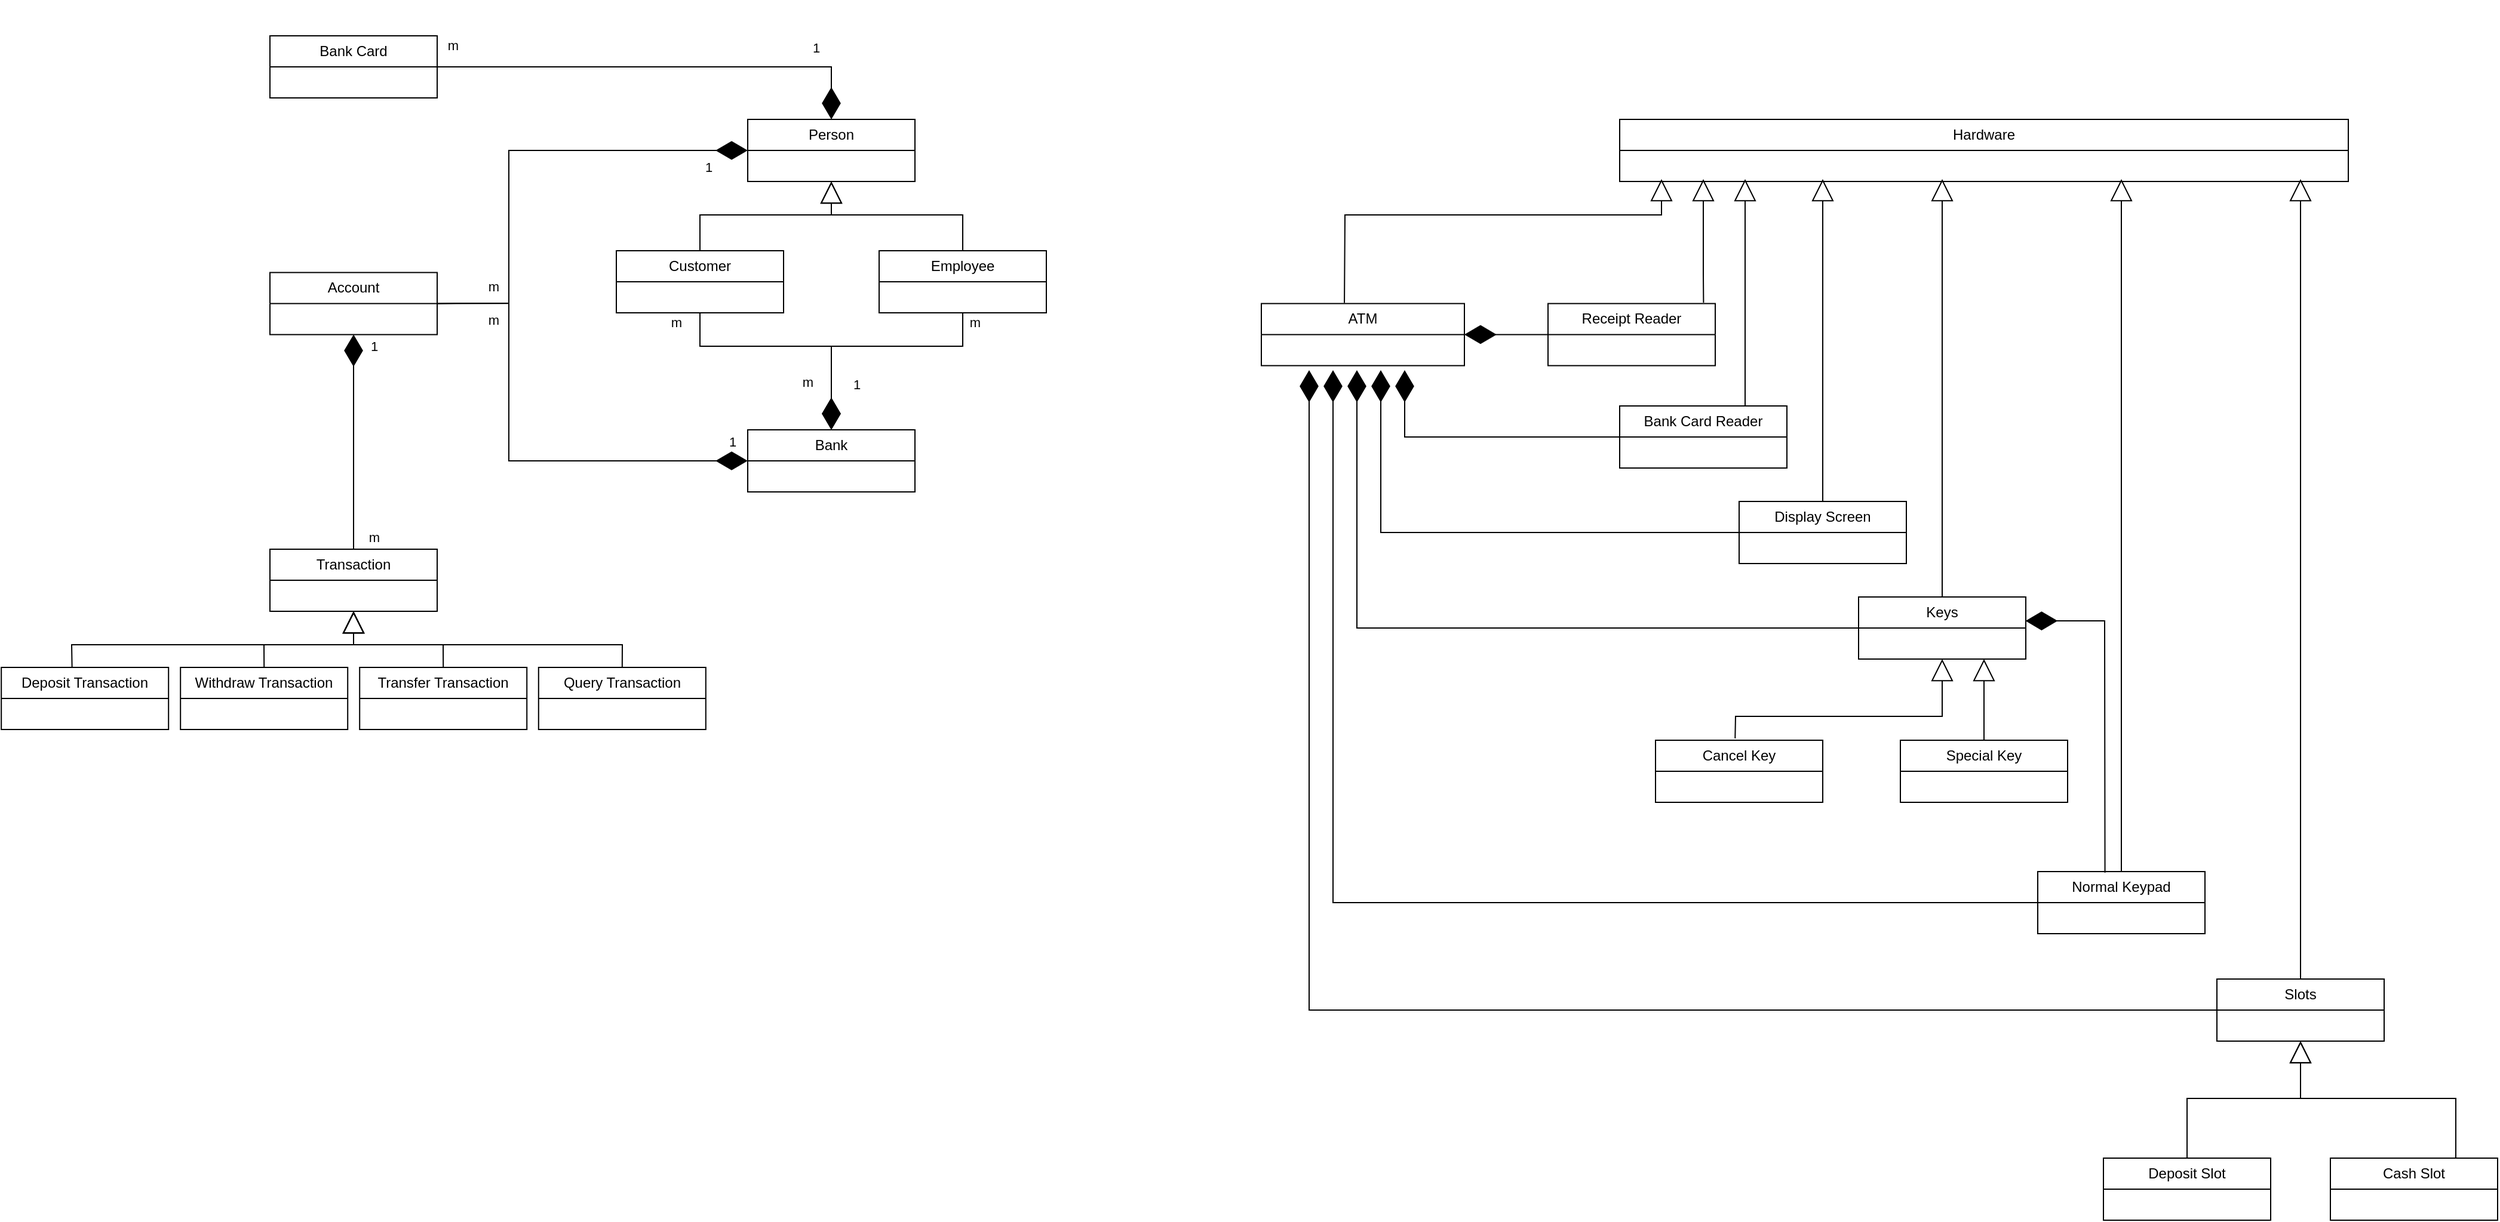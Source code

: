 <mxfile version="22.0.8" type="github">
  <diagram id="C5RBs43oDa-KdzZeNtuy" name="Page-1">
    <mxGraphModel dx="2022" dy="625" grid="1" gridSize="10" guides="1" tooltips="1" connect="1" arrows="1" fold="1" page="1" pageScale="1" pageWidth="827" pageHeight="1169" math="0" shadow="0">
      <root>
        <mxCell id="WIyWlLk6GJQsqaUBKTNV-0" />
        <mxCell id="WIyWlLk6GJQsqaUBKTNV-1" parent="WIyWlLk6GJQsqaUBKTNV-0" />
        <mxCell id="lxfbXOvgFi9pX_aIyeBM-0" value="Person" style="swimlane;fontStyle=0;childLayout=stackLayout;horizontal=1;startSize=26;fillColor=none;horizontalStack=0;resizeParent=1;resizeParentMax=0;resizeLast=0;collapsible=1;marginBottom=0;whiteSpace=wrap;html=1;" vertex="1" parent="WIyWlLk6GJQsqaUBKTNV-1">
          <mxGeometry x="-180" y="100" width="140" height="52" as="geometry" />
        </mxCell>
        <mxCell id="lxfbXOvgFi9pX_aIyeBM-4" value="Customer" style="swimlane;fontStyle=0;childLayout=stackLayout;horizontal=1;startSize=26;fillColor=none;horizontalStack=0;resizeParent=1;resizeParentMax=0;resizeLast=0;collapsible=1;marginBottom=0;whiteSpace=wrap;html=1;" vertex="1" parent="WIyWlLk6GJQsqaUBKTNV-1">
          <mxGeometry x="-290" y="210" width="140" height="52" as="geometry" />
        </mxCell>
        <mxCell id="lxfbXOvgFi9pX_aIyeBM-5" value="Employee" style="swimlane;fontStyle=0;childLayout=stackLayout;horizontal=1;startSize=26;fillColor=none;horizontalStack=0;resizeParent=1;resizeParentMax=0;resizeLast=0;collapsible=1;marginBottom=0;whiteSpace=wrap;html=1;" vertex="1" parent="WIyWlLk6GJQsqaUBKTNV-1">
          <mxGeometry x="-70" y="210" width="140" height="52" as="geometry" />
        </mxCell>
        <mxCell id="lxfbXOvgFi9pX_aIyeBM-7" value="" style="endArrow=block;endSize=16;endFill=0;html=1;rounded=0;exitX=0.5;exitY=0;exitDx=0;exitDy=0;entryX=0.5;entryY=1;entryDx=0;entryDy=0;" edge="1" parent="WIyWlLk6GJQsqaUBKTNV-1" source="lxfbXOvgFi9pX_aIyeBM-4" target="lxfbXOvgFi9pX_aIyeBM-0">
          <mxGeometry width="160" relative="1" as="geometry">
            <mxPoint x="-60" y="420" as="sourcePoint" />
            <mxPoint x="-110" y="170" as="targetPoint" />
            <Array as="points">
              <mxPoint x="-220" y="180" />
              <mxPoint x="-110" y="180" />
            </Array>
          </mxGeometry>
        </mxCell>
        <mxCell id="lxfbXOvgFi9pX_aIyeBM-8" value="" style="endArrow=block;endSize=16;endFill=0;html=1;rounded=0;exitX=0.5;exitY=0;exitDx=0;exitDy=0;entryX=0.5;entryY=1;entryDx=0;entryDy=0;" edge="1" parent="WIyWlLk6GJQsqaUBKTNV-1" source="lxfbXOvgFi9pX_aIyeBM-5" target="lxfbXOvgFi9pX_aIyeBM-0">
          <mxGeometry width="160" relative="1" as="geometry">
            <mxPoint x="-60" y="420" as="sourcePoint" />
            <mxPoint x="-80" y="210" as="targetPoint" />
            <Array as="points">
              <mxPoint y="180" />
              <mxPoint x="-110" y="180" />
            </Array>
          </mxGeometry>
        </mxCell>
        <mxCell id="lxfbXOvgFi9pX_aIyeBM-9" value="Bank" style="swimlane;fontStyle=0;childLayout=stackLayout;horizontal=1;startSize=26;fillColor=none;horizontalStack=0;resizeParent=1;resizeParentMax=0;resizeLast=0;collapsible=1;marginBottom=0;whiteSpace=wrap;html=1;" vertex="1" parent="WIyWlLk6GJQsqaUBKTNV-1">
          <mxGeometry x="-180" y="360" width="140" height="52" as="geometry" />
        </mxCell>
        <mxCell id="lxfbXOvgFi9pX_aIyeBM-10" value="" style="endArrow=diamondThin;endFill=1;endSize=24;html=1;rounded=0;entryX=0.5;entryY=0;entryDx=0;entryDy=0;exitX=0.5;exitY=1;exitDx=0;exitDy=0;" edge="1" parent="WIyWlLk6GJQsqaUBKTNV-1" source="lxfbXOvgFi9pX_aIyeBM-4" target="lxfbXOvgFi9pX_aIyeBM-9">
          <mxGeometry width="160" relative="1" as="geometry">
            <mxPoint x="240" y="360" as="sourcePoint" />
            <mxPoint x="330" y="390" as="targetPoint" />
            <Array as="points">
              <mxPoint x="-220" y="290" />
              <mxPoint x="-110" y="290" />
            </Array>
          </mxGeometry>
        </mxCell>
        <mxCell id="lxfbXOvgFi9pX_aIyeBM-12" value="m" style="edgeLabel;html=1;align=center;verticalAlign=middle;resizable=0;points=[];" vertex="1" connectable="0" parent="lxfbXOvgFi9pX_aIyeBM-10">
          <mxGeometry x="-0.471" relative="1" as="geometry">
            <mxPoint x="63" y="30" as="offset" />
          </mxGeometry>
        </mxCell>
        <mxCell id="lxfbXOvgFi9pX_aIyeBM-13" value="m" style="edgeLabel;html=1;align=center;verticalAlign=middle;resizable=0;points=[];" vertex="1" connectable="0" parent="lxfbXOvgFi9pX_aIyeBM-10">
          <mxGeometry x="-0.894" y="-2" relative="1" as="geometry">
            <mxPoint x="-18" y="-3" as="offset" />
          </mxGeometry>
        </mxCell>
        <mxCell id="lxfbXOvgFi9pX_aIyeBM-11" value="" style="endArrow=diamondThin;endFill=1;endSize=24;html=1;rounded=0;entryX=0.5;entryY=0;entryDx=0;entryDy=0;exitX=0.5;exitY=1;exitDx=0;exitDy=0;" edge="1" parent="WIyWlLk6GJQsqaUBKTNV-1" source="lxfbXOvgFi9pX_aIyeBM-5" target="lxfbXOvgFi9pX_aIyeBM-9">
          <mxGeometry width="160" relative="1" as="geometry">
            <mxPoint x="170" y="390" as="sourcePoint" />
            <mxPoint x="330" y="390" as="targetPoint" />
            <Array as="points">
              <mxPoint y="290" />
              <mxPoint x="-110" y="290" />
            </Array>
          </mxGeometry>
        </mxCell>
        <mxCell id="lxfbXOvgFi9pX_aIyeBM-14" value="m" style="edgeLabel;html=1;align=center;verticalAlign=middle;resizable=0;points=[];" vertex="1" connectable="0" parent="WIyWlLk6GJQsqaUBKTNV-1">
          <mxGeometry x="-230" y="280.2" as="geometry">
            <mxPoint x="240" y="-10" as="offset" />
          </mxGeometry>
        </mxCell>
        <mxCell id="lxfbXOvgFi9pX_aIyeBM-15" value="1" style="edgeLabel;html=1;align=center;verticalAlign=middle;resizable=0;points=[];" vertex="1" connectable="0" parent="WIyWlLk6GJQsqaUBKTNV-1">
          <mxGeometry x="-120.2" y="330" as="geometry">
            <mxPoint x="31" y="-8" as="offset" />
          </mxGeometry>
        </mxCell>
        <mxCell id="lxfbXOvgFi9pX_aIyeBM-16" value="Hardware" style="swimlane;fontStyle=0;childLayout=stackLayout;horizontal=1;startSize=26;fillColor=none;horizontalStack=0;resizeParent=1;resizeParentMax=0;resizeLast=0;collapsible=1;marginBottom=0;whiteSpace=wrap;html=1;swimlaneFillColor=none;" vertex="1" parent="WIyWlLk6GJQsqaUBKTNV-1">
          <mxGeometry x="550" y="100" width="610" height="52" as="geometry" />
        </mxCell>
        <mxCell id="lxfbXOvgFi9pX_aIyeBM-18" value="Slots" style="swimlane;fontStyle=0;childLayout=stackLayout;horizontal=1;startSize=26;fillColor=none;horizontalStack=0;resizeParent=1;resizeParentMax=0;resizeLast=0;collapsible=1;marginBottom=0;whiteSpace=wrap;html=1;" vertex="1" parent="WIyWlLk6GJQsqaUBKTNV-1">
          <mxGeometry x="1050" y="820" width="140" height="52" as="geometry" />
        </mxCell>
        <mxCell id="lxfbXOvgFi9pX_aIyeBM-19" value="Display Screen" style="swimlane;fontStyle=0;childLayout=stackLayout;horizontal=1;startSize=26;fillColor=none;horizontalStack=0;resizeParent=1;resizeParentMax=0;resizeLast=0;collapsible=1;marginBottom=0;whiteSpace=wrap;html=1;" vertex="1" parent="WIyWlLk6GJQsqaUBKTNV-1">
          <mxGeometry x="650" y="420" width="140" height="52" as="geometry" />
        </mxCell>
        <mxCell id="lxfbXOvgFi9pX_aIyeBM-21" value="Bank Card Reader" style="swimlane;fontStyle=0;childLayout=stackLayout;horizontal=1;startSize=26;fillColor=none;horizontalStack=0;resizeParent=1;resizeParentMax=0;resizeLast=0;collapsible=1;marginBottom=0;whiteSpace=wrap;html=1;" vertex="1" parent="WIyWlLk6GJQsqaUBKTNV-1">
          <mxGeometry x="550" y="340" width="140" height="52" as="geometry" />
        </mxCell>
        <mxCell id="lxfbXOvgFi9pX_aIyeBM-22" value="Keys" style="swimlane;fontStyle=0;childLayout=stackLayout;horizontal=1;startSize=26;fillColor=none;horizontalStack=0;resizeParent=1;resizeParentMax=0;resizeLast=0;collapsible=1;marginBottom=0;whiteSpace=wrap;html=1;" vertex="1" parent="WIyWlLk6GJQsqaUBKTNV-1">
          <mxGeometry x="750" y="500" width="140" height="52" as="geometry" />
        </mxCell>
        <mxCell id="lxfbXOvgFi9pX_aIyeBM-23" value="" style="endArrow=block;endSize=16;endFill=0;html=1;rounded=0;exitX=0.409;exitY=-0.009;exitDx=0;exitDy=0;exitPerimeter=0;" edge="1" parent="WIyWlLk6GJQsqaUBKTNV-1" source="lxfbXOvgFi9pX_aIyeBM-17">
          <mxGeometry width="160" relative="1" as="geometry">
            <mxPoint x="490" y="280" as="sourcePoint" />
            <mxPoint x="585" y="150" as="targetPoint" />
            <Array as="points">
              <mxPoint x="320" y="180" />
              <mxPoint x="490" y="180" />
              <mxPoint x="585" y="180" />
            </Array>
          </mxGeometry>
        </mxCell>
        <mxCell id="lxfbXOvgFi9pX_aIyeBM-17" value="ATM" style="swimlane;fontStyle=0;childLayout=stackLayout;horizontal=1;startSize=26;fillColor=none;horizontalStack=0;resizeParent=1;resizeParentMax=0;resizeLast=0;collapsible=1;marginBottom=0;whiteSpace=wrap;html=1;" vertex="1" parent="WIyWlLk6GJQsqaUBKTNV-1">
          <mxGeometry x="250" y="254.2" width="170" height="52" as="geometry" />
        </mxCell>
        <mxCell id="lxfbXOvgFi9pX_aIyeBM-24" value="Receipt Reader" style="swimlane;fontStyle=0;childLayout=stackLayout;horizontal=1;startSize=26;fillColor=none;horizontalStack=0;resizeParent=1;resizeParentMax=0;resizeLast=0;collapsible=1;marginBottom=0;whiteSpace=wrap;html=1;" vertex="1" parent="WIyWlLk6GJQsqaUBKTNV-1">
          <mxGeometry x="490" y="254.2" width="140" height="52" as="geometry" />
        </mxCell>
        <mxCell id="lxfbXOvgFi9pX_aIyeBM-25" value="" style="endArrow=block;endSize=16;endFill=0;html=1;rounded=0;exitX=0.93;exitY=-0.014;exitDx=0;exitDy=0;exitPerimeter=0;" edge="1" parent="WIyWlLk6GJQsqaUBKTNV-1" source="lxfbXOvgFi9pX_aIyeBM-24">
          <mxGeometry width="160" relative="1" as="geometry">
            <mxPoint x="620" y="250" as="sourcePoint" />
            <mxPoint x="620" y="150" as="targetPoint" />
            <Array as="points">
              <mxPoint x="620" y="230" />
              <mxPoint x="620" y="180" />
            </Array>
          </mxGeometry>
        </mxCell>
        <mxCell id="lxfbXOvgFi9pX_aIyeBM-26" value="" style="endArrow=block;endSize=16;endFill=0;html=1;rounded=0;exitX=0.75;exitY=0;exitDx=0;exitDy=0;" edge="1" parent="WIyWlLk6GJQsqaUBKTNV-1" source="lxfbXOvgFi9pX_aIyeBM-21">
          <mxGeometry width="160" relative="1" as="geometry">
            <mxPoint x="490" y="190" as="sourcePoint" />
            <mxPoint x="655" y="150" as="targetPoint" />
          </mxGeometry>
        </mxCell>
        <mxCell id="lxfbXOvgFi9pX_aIyeBM-28" value="" style="endArrow=block;endSize=16;endFill=0;html=1;rounded=0;exitX=0.5;exitY=0;exitDx=0;exitDy=0;" edge="1" parent="WIyWlLk6GJQsqaUBKTNV-1" source="lxfbXOvgFi9pX_aIyeBM-19">
          <mxGeometry width="160" relative="1" as="geometry">
            <mxPoint x="610" y="320" as="sourcePoint" />
            <mxPoint x="720" y="150" as="targetPoint" />
          </mxGeometry>
        </mxCell>
        <mxCell id="lxfbXOvgFi9pX_aIyeBM-29" value="" style="endArrow=block;endSize=16;endFill=0;html=1;rounded=0;exitX=0.5;exitY=0;exitDx=0;exitDy=0;" edge="1" parent="WIyWlLk6GJQsqaUBKTNV-1" source="lxfbXOvgFi9pX_aIyeBM-22">
          <mxGeometry width="160" relative="1" as="geometry">
            <mxPoint x="610" y="320" as="sourcePoint" />
            <mxPoint x="820" y="150" as="targetPoint" />
          </mxGeometry>
        </mxCell>
        <mxCell id="lxfbXOvgFi9pX_aIyeBM-30" value="" style="endArrow=block;endSize=16;endFill=0;html=1;rounded=0;exitX=0.5;exitY=0;exitDx=0;exitDy=0;" edge="1" parent="WIyWlLk6GJQsqaUBKTNV-1" source="lxfbXOvgFi9pX_aIyeBM-18">
          <mxGeometry width="160" relative="1" as="geometry">
            <mxPoint x="720" y="360" as="sourcePoint" />
            <mxPoint x="1120" y="150" as="targetPoint" />
          </mxGeometry>
        </mxCell>
        <mxCell id="lxfbXOvgFi9pX_aIyeBM-31" value="Deposit Slot" style="swimlane;fontStyle=0;childLayout=stackLayout;horizontal=1;startSize=26;fillColor=none;horizontalStack=0;resizeParent=1;resizeParentMax=0;resizeLast=0;collapsible=1;marginBottom=0;whiteSpace=wrap;html=1;" vertex="1" parent="WIyWlLk6GJQsqaUBKTNV-1">
          <mxGeometry x="955" y="970" width="140" height="52" as="geometry" />
        </mxCell>
        <mxCell id="lxfbXOvgFi9pX_aIyeBM-32" value="Cash Slot" style="swimlane;fontStyle=0;childLayout=stackLayout;horizontal=1;startSize=26;fillColor=none;horizontalStack=0;resizeParent=1;resizeParentMax=0;resizeLast=0;collapsible=1;marginBottom=0;whiteSpace=wrap;html=1;" vertex="1" parent="WIyWlLk6GJQsqaUBKTNV-1">
          <mxGeometry x="1145" y="970" width="140" height="52" as="geometry" />
        </mxCell>
        <mxCell id="lxfbXOvgFi9pX_aIyeBM-33" value="Cancel Key" style="swimlane;fontStyle=0;childLayout=stackLayout;horizontal=1;startSize=26;fillColor=none;horizontalStack=0;resizeParent=1;resizeParentMax=0;resizeLast=0;collapsible=1;marginBottom=0;whiteSpace=wrap;html=1;" vertex="1" parent="WIyWlLk6GJQsqaUBKTNV-1">
          <mxGeometry x="580" y="620" width="140" height="52" as="geometry" />
        </mxCell>
        <mxCell id="lxfbXOvgFi9pX_aIyeBM-34" value="Special Key" style="swimlane;fontStyle=0;childLayout=stackLayout;horizontal=1;startSize=26;fillColor=none;horizontalStack=0;resizeParent=1;resizeParentMax=0;resizeLast=0;collapsible=1;marginBottom=0;whiteSpace=wrap;html=1;" vertex="1" parent="WIyWlLk6GJQsqaUBKTNV-1">
          <mxGeometry x="785" y="620" width="140" height="52" as="geometry" />
        </mxCell>
        <mxCell id="lxfbXOvgFi9pX_aIyeBM-35" value="Normal Keypad" style="swimlane;fontStyle=0;childLayout=stackLayout;horizontal=1;startSize=26;fillColor=none;horizontalStack=0;resizeParent=1;resizeParentMax=0;resizeLast=0;collapsible=1;marginBottom=0;whiteSpace=wrap;html=1;" vertex="1" parent="WIyWlLk6GJQsqaUBKTNV-1">
          <mxGeometry x="900" y="730" width="140" height="52" as="geometry" />
        </mxCell>
        <mxCell id="lxfbXOvgFi9pX_aIyeBM-36" value="" style="endArrow=diamondThin;endFill=1;endSize=24;html=1;rounded=0;entryX=1;entryY=0.5;entryDx=0;entryDy=0;exitX=0;exitY=0.5;exitDx=0;exitDy=0;" edge="1" parent="WIyWlLk6GJQsqaUBKTNV-1" source="lxfbXOvgFi9pX_aIyeBM-24" target="lxfbXOvgFi9pX_aIyeBM-17">
          <mxGeometry width="160" relative="1" as="geometry">
            <mxPoint x="610" y="440" as="sourcePoint" />
            <mxPoint x="770" y="440" as="targetPoint" />
          </mxGeometry>
        </mxCell>
        <mxCell id="lxfbXOvgFi9pX_aIyeBM-37" value="" style="endArrow=diamondThin;endFill=1;endSize=24;html=1;rounded=0;exitX=0;exitY=0.5;exitDx=0;exitDy=0;" edge="1" parent="WIyWlLk6GJQsqaUBKTNV-1" source="lxfbXOvgFi9pX_aIyeBM-21">
          <mxGeometry width="160" relative="1" as="geometry">
            <mxPoint x="470" y="365.58" as="sourcePoint" />
            <mxPoint x="370" y="310" as="targetPoint" />
            <Array as="points">
              <mxPoint x="370" y="366" />
            </Array>
          </mxGeometry>
        </mxCell>
        <mxCell id="lxfbXOvgFi9pX_aIyeBM-38" value="" style="endArrow=diamondThin;endFill=1;endSize=24;html=1;rounded=0;exitX=0;exitY=0.5;exitDx=0;exitDy=0;" edge="1" parent="WIyWlLk6GJQsqaUBKTNV-1" source="lxfbXOvgFi9pX_aIyeBM-19">
          <mxGeometry width="160" relative="1" as="geometry">
            <mxPoint x="650" y="450" as="sourcePoint" />
            <mxPoint x="350" y="310" as="targetPoint" />
            <Array as="points">
              <mxPoint x="350" y="446" />
            </Array>
          </mxGeometry>
        </mxCell>
        <mxCell id="lxfbXOvgFi9pX_aIyeBM-39" value="" style="endArrow=diamondThin;endFill=1;endSize=24;html=1;rounded=0;exitX=0;exitY=0.5;exitDx=0;exitDy=0;" edge="1" parent="WIyWlLk6GJQsqaUBKTNV-1" source="lxfbXOvgFi9pX_aIyeBM-22">
          <mxGeometry width="160" relative="1" as="geometry">
            <mxPoint x="660" y="516" as="sourcePoint" />
            <mxPoint x="330" y="310" as="targetPoint" />
            <Array as="points">
              <mxPoint x="330" y="526" />
            </Array>
          </mxGeometry>
        </mxCell>
        <mxCell id="lxfbXOvgFi9pX_aIyeBM-40" value="" style="endArrow=diamondThin;endFill=1;endSize=24;html=1;rounded=0;exitX=0;exitY=0.5;exitDx=0;exitDy=0;" edge="1" parent="WIyWlLk6GJQsqaUBKTNV-1" source="lxfbXOvgFi9pX_aIyeBM-18">
          <mxGeometry width="160" relative="1" as="geometry">
            <mxPoint x="745" y="610" as="sourcePoint" />
            <mxPoint x="290" y="310" as="targetPoint" />
            <Array as="points">
              <mxPoint x="290" y="846" />
              <mxPoint x="290" y="686" />
            </Array>
          </mxGeometry>
        </mxCell>
        <mxCell id="lxfbXOvgFi9pX_aIyeBM-41" value="" style="endArrow=diamondThin;endFill=1;endSize=24;html=1;rounded=0;exitX=0;exitY=0.5;exitDx=0;exitDy=0;" edge="1" parent="WIyWlLk6GJQsqaUBKTNV-1" source="lxfbXOvgFi9pX_aIyeBM-35">
          <mxGeometry width="160" relative="1" as="geometry">
            <mxPoint x="690" y="620" as="sourcePoint" />
            <mxPoint x="310" y="310" as="targetPoint" />
            <Array as="points">
              <mxPoint x="310" y="756" />
              <mxPoint x="310" y="596" />
            </Array>
          </mxGeometry>
        </mxCell>
        <mxCell id="lxfbXOvgFi9pX_aIyeBM-42" value="" style="endArrow=block;endSize=16;endFill=0;html=1;rounded=0;exitX=0.5;exitY=0;exitDx=0;exitDy=0;entryX=0.5;entryY=1;entryDx=0;entryDy=0;" edge="1" parent="WIyWlLk6GJQsqaUBKTNV-1" source="lxfbXOvgFi9pX_aIyeBM-31" target="lxfbXOvgFi9pX_aIyeBM-18">
          <mxGeometry width="160" relative="1" as="geometry">
            <mxPoint x="630" y="730" as="sourcePoint" />
            <mxPoint x="790" y="730" as="targetPoint" />
            <Array as="points">
              <mxPoint x="1025" y="920" />
              <mxPoint x="1120" y="920" />
            </Array>
          </mxGeometry>
        </mxCell>
        <mxCell id="lxfbXOvgFi9pX_aIyeBM-43" value="" style="endArrow=block;endSize=16;endFill=0;html=1;rounded=0;exitX=0.75;exitY=0;exitDx=0;exitDy=0;entryX=0.5;entryY=1;entryDx=0;entryDy=0;" edge="1" parent="WIyWlLk6GJQsqaUBKTNV-1" source="lxfbXOvgFi9pX_aIyeBM-32" target="lxfbXOvgFi9pX_aIyeBM-18">
          <mxGeometry width="160" relative="1" as="geometry">
            <mxPoint x="1035" y="770" as="sourcePoint" />
            <mxPoint x="1130" y="722" as="targetPoint" />
            <Array as="points">
              <mxPoint x="1250" y="920" />
              <mxPoint x="1120" y="920" />
            </Array>
          </mxGeometry>
        </mxCell>
        <mxCell id="lxfbXOvgFi9pX_aIyeBM-44" value="" style="endArrow=block;endSize=16;endFill=0;html=1;rounded=0;exitX=0.476;exitY=-0.03;exitDx=0;exitDy=0;exitPerimeter=0;entryX=0.5;entryY=1;entryDx=0;entryDy=0;" edge="1" parent="WIyWlLk6GJQsqaUBKTNV-1" source="lxfbXOvgFi9pX_aIyeBM-33" target="lxfbXOvgFi9pX_aIyeBM-22">
          <mxGeometry width="160" relative="1" as="geometry">
            <mxPoint x="700" y="720" as="sourcePoint" />
            <mxPoint x="860" y="720" as="targetPoint" />
            <Array as="points">
              <mxPoint x="647" y="600" />
              <mxPoint x="820" y="600" />
            </Array>
          </mxGeometry>
        </mxCell>
        <mxCell id="lxfbXOvgFi9pX_aIyeBM-45" value="" style="endArrow=block;endSize=16;endFill=0;html=1;rounded=0;exitX=0.5;exitY=0;exitDx=0;exitDy=0;entryX=0.75;entryY=1;entryDx=0;entryDy=0;" edge="1" parent="WIyWlLk6GJQsqaUBKTNV-1" source="lxfbXOvgFi9pX_aIyeBM-34" target="lxfbXOvgFi9pX_aIyeBM-22">
          <mxGeometry width="160" relative="1" as="geometry">
            <mxPoint x="700" y="720" as="sourcePoint" />
            <mxPoint x="860" y="720" as="targetPoint" />
          </mxGeometry>
        </mxCell>
        <mxCell id="lxfbXOvgFi9pX_aIyeBM-46" value="" style="endArrow=block;endSize=16;endFill=0;html=1;rounded=0;exitX=0.5;exitY=0;exitDx=0;exitDy=0;" edge="1" parent="WIyWlLk6GJQsqaUBKTNV-1" source="lxfbXOvgFi9pX_aIyeBM-35">
          <mxGeometry width="160" relative="1" as="geometry">
            <mxPoint x="530" y="390" as="sourcePoint" />
            <mxPoint x="970" y="150" as="targetPoint" />
          </mxGeometry>
        </mxCell>
        <mxCell id="lxfbXOvgFi9pX_aIyeBM-47" value="" style="endArrow=diamondThin;endFill=1;endSize=24;html=1;rounded=0;exitX=0.402;exitY=0.016;exitDx=0;exitDy=0;exitPerimeter=0;entryX=0.998;entryY=0.385;entryDx=0;entryDy=0;entryPerimeter=0;" edge="1" parent="WIyWlLk6GJQsqaUBKTNV-1" source="lxfbXOvgFi9pX_aIyeBM-35" target="lxfbXOvgFi9pX_aIyeBM-22">
          <mxGeometry width="160" relative="1" as="geometry">
            <mxPoint x="750" y="680" as="sourcePoint" />
            <mxPoint x="910" y="680" as="targetPoint" />
            <Array as="points">
              <mxPoint x="956" y="520" />
            </Array>
          </mxGeometry>
        </mxCell>
        <mxCell id="lxfbXOvgFi9pX_aIyeBM-48" value="Account" style="swimlane;fontStyle=0;childLayout=stackLayout;horizontal=1;startSize=26;fillColor=none;horizontalStack=0;resizeParent=1;resizeParentMax=0;resizeLast=0;collapsible=1;marginBottom=0;whiteSpace=wrap;html=1;" vertex="1" parent="WIyWlLk6GJQsqaUBKTNV-1">
          <mxGeometry x="-580" y="228.2" width="140" height="52" as="geometry" />
        </mxCell>
        <mxCell id="lxfbXOvgFi9pX_aIyeBM-49" value="" style="endArrow=diamondThin;endFill=1;endSize=24;html=1;rounded=0;exitX=1;exitY=0.5;exitDx=0;exitDy=0;entryX=0;entryY=0.5;entryDx=0;entryDy=0;" edge="1" parent="WIyWlLk6GJQsqaUBKTNV-1" source="lxfbXOvgFi9pX_aIyeBM-48" target="lxfbXOvgFi9pX_aIyeBM-9">
          <mxGeometry width="160" relative="1" as="geometry">
            <mxPoint x="-390" y="290" as="sourcePoint" />
            <mxPoint x="-480" y="260" as="targetPoint" />
            <Array as="points">
              <mxPoint x="-380" y="254" />
              <mxPoint x="-380" y="386" />
            </Array>
          </mxGeometry>
        </mxCell>
        <mxCell id="lxfbXOvgFi9pX_aIyeBM-50" value="1" style="edgeLabel;html=1;align=center;verticalAlign=middle;resizable=0;points=[];" vertex="1" connectable="0" parent="WIyWlLk6GJQsqaUBKTNV-1">
          <mxGeometry x="-120" y="330" as="geometry">
            <mxPoint x="-73" y="40" as="offset" />
          </mxGeometry>
        </mxCell>
        <mxCell id="lxfbXOvgFi9pX_aIyeBM-51" value="m" style="edgeLabel;html=1;align=center;verticalAlign=middle;resizable=0;points=[];" vertex="1" connectable="0" parent="WIyWlLk6GJQsqaUBKTNV-1">
          <mxGeometry x="-320" y="228.2" as="geometry">
            <mxPoint x="-73" y="40" as="offset" />
          </mxGeometry>
        </mxCell>
        <mxCell id="lxfbXOvgFi9pX_aIyeBM-52" value="" style="endArrow=diamondThin;endFill=1;endSize=24;html=1;rounded=0;exitX=1;exitY=0.5;exitDx=0;exitDy=0;entryX=0;entryY=0.5;entryDx=0;entryDy=0;" edge="1" parent="WIyWlLk6GJQsqaUBKTNV-1" source="lxfbXOvgFi9pX_aIyeBM-48" target="lxfbXOvgFi9pX_aIyeBM-0">
          <mxGeometry width="160" relative="1" as="geometry">
            <mxPoint x="-465" y="272" as="sourcePoint" />
            <mxPoint x="-170" y="396" as="targetPoint" />
            <Array as="points">
              <mxPoint x="-380" y="254" />
              <mxPoint x="-380" y="126" />
            </Array>
          </mxGeometry>
        </mxCell>
        <mxCell id="lxfbXOvgFi9pX_aIyeBM-53" value="m" style="edgeLabel;html=1;align=center;verticalAlign=middle;resizable=0;points=[];" vertex="1" connectable="0" parent="WIyWlLk6GJQsqaUBKTNV-1">
          <mxGeometry x="-320" y="200" as="geometry">
            <mxPoint x="-73" y="40" as="offset" />
          </mxGeometry>
        </mxCell>
        <mxCell id="lxfbXOvgFi9pX_aIyeBM-54" value="1" style="edgeLabel;html=1;align=center;verticalAlign=middle;resizable=0;points=[];" vertex="1" connectable="0" parent="WIyWlLk6GJQsqaUBKTNV-1">
          <mxGeometry x="-140" y="100" as="geometry">
            <mxPoint x="-73" y="40" as="offset" />
          </mxGeometry>
        </mxCell>
        <mxCell id="lxfbXOvgFi9pX_aIyeBM-55" value="Transaction" style="swimlane;fontStyle=0;childLayout=stackLayout;horizontal=1;startSize=26;fillColor=none;horizontalStack=0;resizeParent=1;resizeParentMax=0;resizeLast=0;collapsible=1;marginBottom=0;whiteSpace=wrap;html=1;" vertex="1" parent="WIyWlLk6GJQsqaUBKTNV-1">
          <mxGeometry x="-580" y="460" width="140" height="52" as="geometry" />
        </mxCell>
        <mxCell id="lxfbXOvgFi9pX_aIyeBM-56" value="" style="endArrow=diamondThin;endFill=1;endSize=24;html=1;rounded=0;entryX=0.5;entryY=1;entryDx=0;entryDy=0;exitX=0.5;exitY=0;exitDx=0;exitDy=0;" edge="1" parent="WIyWlLk6GJQsqaUBKTNV-1" source="lxfbXOvgFi9pX_aIyeBM-55" target="lxfbXOvgFi9pX_aIyeBM-48">
          <mxGeometry width="160" relative="1" as="geometry">
            <mxPoint x="-530" y="420" as="sourcePoint" />
            <mxPoint x="-340" y="450" as="targetPoint" />
          </mxGeometry>
        </mxCell>
        <mxCell id="lxfbXOvgFi9pX_aIyeBM-57" value="m" style="edgeLabel;html=1;align=center;verticalAlign=middle;resizable=0;points=[];" vertex="1" connectable="0" parent="WIyWlLk6GJQsqaUBKTNV-1">
          <mxGeometry x="-420" y="410" as="geometry">
            <mxPoint x="-73" y="40" as="offset" />
          </mxGeometry>
        </mxCell>
        <mxCell id="lxfbXOvgFi9pX_aIyeBM-58" value="1" style="edgeLabel;html=1;align=center;verticalAlign=middle;resizable=0;points=[];" vertex="1" connectable="0" parent="WIyWlLk6GJQsqaUBKTNV-1">
          <mxGeometry x="-420" y="250" as="geometry">
            <mxPoint x="-73" y="40" as="offset" />
          </mxGeometry>
        </mxCell>
        <mxCell id="lxfbXOvgFi9pX_aIyeBM-59" value="Deposit Transaction" style="swimlane;fontStyle=0;childLayout=stackLayout;horizontal=1;startSize=26;fillColor=none;horizontalStack=0;resizeParent=1;resizeParentMax=0;resizeLast=0;collapsible=1;marginBottom=0;whiteSpace=wrap;html=1;" vertex="1" parent="WIyWlLk6GJQsqaUBKTNV-1">
          <mxGeometry x="-804.9" y="559" width="140" height="52" as="geometry" />
        </mxCell>
        <mxCell id="lxfbXOvgFi9pX_aIyeBM-61" value="Withdraw Transaction" style="swimlane;fontStyle=0;childLayout=stackLayout;horizontal=1;startSize=26;fillColor=none;horizontalStack=0;resizeParent=1;resizeParentMax=0;resizeLast=0;collapsible=1;marginBottom=0;whiteSpace=wrap;html=1;" vertex="1" parent="WIyWlLk6GJQsqaUBKTNV-1">
          <mxGeometry x="-654.9" y="559" width="140" height="52" as="geometry" />
        </mxCell>
        <mxCell id="lxfbXOvgFi9pX_aIyeBM-62" value="Transfer Transaction" style="swimlane;fontStyle=0;childLayout=stackLayout;horizontal=1;startSize=26;fillColor=none;horizontalStack=0;resizeParent=1;resizeParentMax=0;resizeLast=0;collapsible=1;marginBottom=0;whiteSpace=wrap;html=1;" vertex="1" parent="WIyWlLk6GJQsqaUBKTNV-1">
          <mxGeometry x="-504.9" y="559" width="140" height="52" as="geometry" />
        </mxCell>
        <mxCell id="lxfbXOvgFi9pX_aIyeBM-63" value="Query Transaction" style="swimlane;fontStyle=0;childLayout=stackLayout;horizontal=1;startSize=26;fillColor=none;horizontalStack=0;resizeParent=1;resizeParentMax=0;resizeLast=0;collapsible=1;marginBottom=0;whiteSpace=wrap;html=1;" vertex="1" parent="WIyWlLk6GJQsqaUBKTNV-1">
          <mxGeometry x="-355.1" y="559" width="140" height="52" as="geometry" />
        </mxCell>
        <mxCell id="lxfbXOvgFi9pX_aIyeBM-64" value="" style="endArrow=block;endSize=16;endFill=0;html=1;rounded=0;exitX=0.423;exitY=0.01;exitDx=0;exitDy=0;exitPerimeter=0;entryX=0.5;entryY=1;entryDx=0;entryDy=0;" edge="1" parent="WIyWlLk6GJQsqaUBKTNV-1" source="lxfbXOvgFi9pX_aIyeBM-59" target="lxfbXOvgFi9pX_aIyeBM-55">
          <mxGeometry width="160" relative="1" as="geometry">
            <mxPoint x="-490" y="530" as="sourcePoint" />
            <mxPoint x="-330" y="530" as="targetPoint" />
            <Array as="points">
              <mxPoint x="-746" y="540" />
              <mxPoint x="-510" y="540" />
            </Array>
          </mxGeometry>
        </mxCell>
        <mxCell id="lxfbXOvgFi9pX_aIyeBM-65" value="" style="endArrow=block;endSize=16;endFill=0;html=1;rounded=0;entryX=0.5;entryY=1;entryDx=0;entryDy=0;exitX=0.5;exitY=0;exitDx=0;exitDy=0;" edge="1" parent="WIyWlLk6GJQsqaUBKTNV-1" source="lxfbXOvgFi9pX_aIyeBM-61" target="lxfbXOvgFi9pX_aIyeBM-55">
          <mxGeometry width="160" relative="1" as="geometry">
            <mxPoint x="-736" y="570" as="sourcePoint" />
            <mxPoint x="-500" y="522" as="targetPoint" />
            <Array as="points">
              <mxPoint x="-585" y="540" />
              <mxPoint x="-510" y="540" />
            </Array>
          </mxGeometry>
        </mxCell>
        <mxCell id="lxfbXOvgFi9pX_aIyeBM-67" value="" style="endArrow=block;endSize=16;endFill=0;html=1;rounded=0;exitX=0.5;exitY=0;exitDx=0;exitDy=0;entryX=0.5;entryY=1;entryDx=0;entryDy=0;" edge="1" parent="WIyWlLk6GJQsqaUBKTNV-1" source="lxfbXOvgFi9pX_aIyeBM-62" target="lxfbXOvgFi9pX_aIyeBM-55">
          <mxGeometry width="160" relative="1" as="geometry">
            <mxPoint x="-575" y="569" as="sourcePoint" />
            <mxPoint x="-420" y="530" as="targetPoint" />
            <Array as="points">
              <mxPoint x="-435" y="540" />
              <mxPoint x="-510" y="540" />
            </Array>
          </mxGeometry>
        </mxCell>
        <mxCell id="lxfbXOvgFi9pX_aIyeBM-68" value="" style="endArrow=block;endSize=16;endFill=0;html=1;rounded=0;exitX=0.5;exitY=0;exitDx=0;exitDy=0;entryX=0.5;entryY=1;entryDx=0;entryDy=0;" edge="1" parent="WIyWlLk6GJQsqaUBKTNV-1" source="lxfbXOvgFi9pX_aIyeBM-63" target="lxfbXOvgFi9pX_aIyeBM-55">
          <mxGeometry width="160" relative="1" as="geometry">
            <mxPoint x="-736" y="570" as="sourcePoint" />
            <mxPoint x="-500" y="522" as="targetPoint" />
            <Array as="points">
              <mxPoint x="-285" y="540" />
              <mxPoint x="-510" y="540" />
            </Array>
          </mxGeometry>
        </mxCell>
        <mxCell id="lxfbXOvgFi9pX_aIyeBM-69" value="Bank Card" style="swimlane;fontStyle=0;childLayout=stackLayout;horizontal=1;startSize=26;fillColor=none;horizontalStack=0;resizeParent=1;resizeParentMax=0;resizeLast=0;collapsible=1;marginBottom=0;whiteSpace=wrap;html=1;" vertex="1" parent="WIyWlLk6GJQsqaUBKTNV-1">
          <mxGeometry x="-580" y="30" width="140" height="52" as="geometry" />
        </mxCell>
        <mxCell id="lxfbXOvgFi9pX_aIyeBM-70" value="" style="endArrow=diamondThin;endFill=1;endSize=24;html=1;rounded=0;exitX=1;exitY=0.5;exitDx=0;exitDy=0;entryX=0.5;entryY=0;entryDx=0;entryDy=0;" edge="1" parent="WIyWlLk6GJQsqaUBKTNV-1" source="lxfbXOvgFi9pX_aIyeBM-69" target="lxfbXOvgFi9pX_aIyeBM-0">
          <mxGeometry width="160" relative="1" as="geometry">
            <mxPoint x="-430" y="264" as="sourcePoint" />
            <mxPoint x="-170" y="136" as="targetPoint" />
            <Array as="points">
              <mxPoint x="-110" y="56" />
            </Array>
          </mxGeometry>
        </mxCell>
        <mxCell id="lxfbXOvgFi9pX_aIyeBM-71" value="1" style="edgeLabel;html=1;align=center;verticalAlign=middle;resizable=0;points=[];" vertex="1" connectable="0" parent="WIyWlLk6GJQsqaUBKTNV-1">
          <mxGeometry x="-50" as="geometry">
            <mxPoint x="-73" y="40" as="offset" />
          </mxGeometry>
        </mxCell>
        <mxCell id="lxfbXOvgFi9pX_aIyeBM-73" value="m" style="edgeLabel;html=1;align=center;verticalAlign=middle;resizable=0;points=[];" vertex="1" connectable="0" parent="WIyWlLk6GJQsqaUBKTNV-1">
          <mxGeometry x="-230.0" y="270.003" as="geometry">
            <mxPoint x="-197" y="-232" as="offset" />
          </mxGeometry>
        </mxCell>
      </root>
    </mxGraphModel>
  </diagram>
</mxfile>
